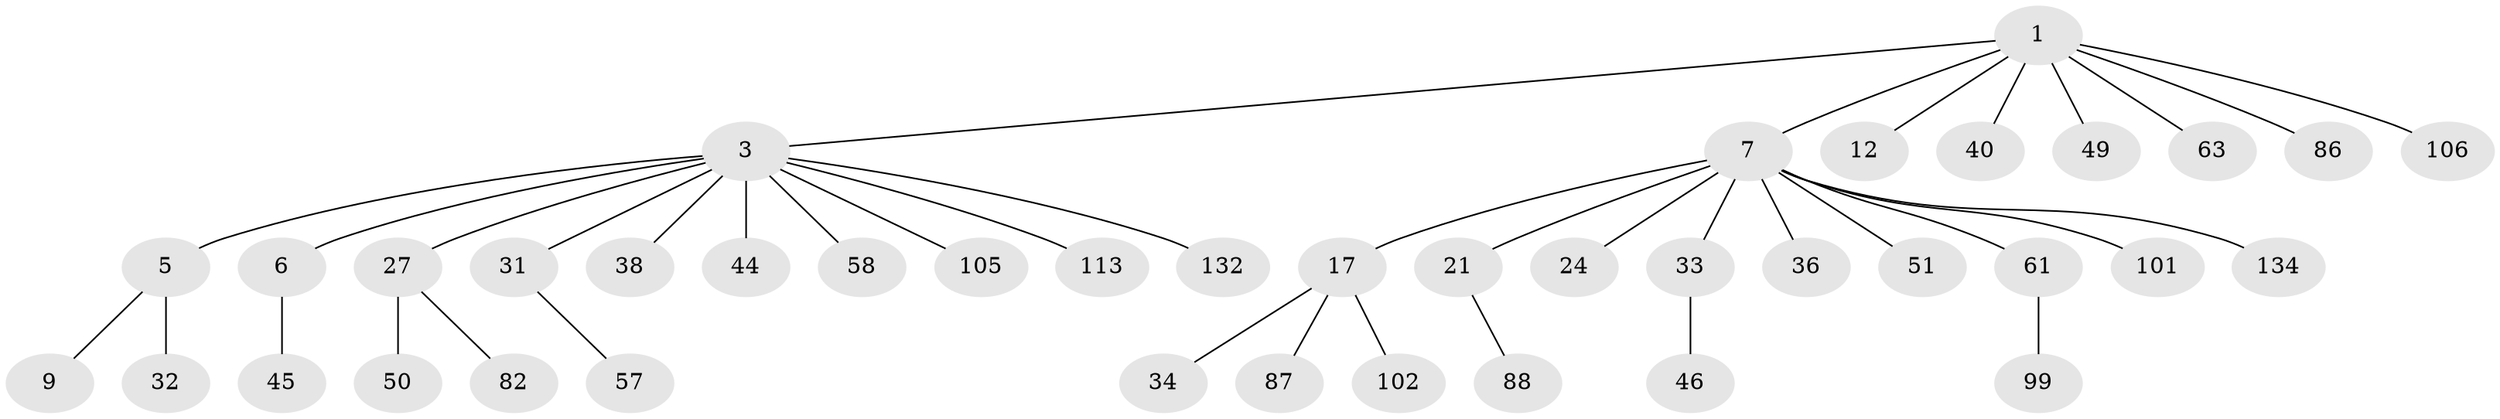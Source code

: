 // original degree distribution, {6: 0.022388059701492536, 5: 0.029850746268656716, 3: 0.1417910447761194, 2: 0.2462686567164179, 4: 0.07462686567164178, 1: 0.48507462686567165}
// Generated by graph-tools (version 1.1) at 2025/19/03/04/25 18:19:20]
// undirected, 40 vertices, 39 edges
graph export_dot {
graph [start="1"]
  node [color=gray90,style=filled];
  1 [super="+2+8+26"];
  3 [super="+4+29+13"];
  5 [super="+77+19+119"];
  6 [super="+94"];
  7 [super="+10+30+79+15+11"];
  9 [super="+67+16"];
  12 [super="+81+108"];
  17 [super="+25+43+118"];
  21 [super="+93+80"];
  24 [super="+107+53"];
  27 [super="+70+47"];
  31 [super="+52+59"];
  32 [super="+42+69"];
  33 [super="+35"];
  34 [super="+131+71"];
  36 [super="+55"];
  38;
  40 [super="+72"];
  44 [super="+83"];
  45;
  46 [super="+48+64"];
  49;
  50;
  51 [super="+54"];
  57 [super="+109+129+73"];
  58 [super="+128+75"];
  61 [super="+76+103"];
  63;
  82 [super="+123"];
  86;
  87;
  88;
  99;
  101;
  102;
  105;
  106;
  113;
  132;
  134;
  1 -- 7;
  1 -- 40;
  1 -- 49;
  1 -- 3;
  1 -- 86;
  1 -- 106;
  1 -- 63;
  1 -- 12;
  3 -- 5;
  3 -- 6;
  3 -- 38;
  3 -- 105;
  3 -- 27;
  3 -- 44;
  3 -- 113;
  3 -- 132;
  3 -- 58;
  3 -- 31;
  5 -- 9;
  5 -- 32;
  6 -- 45;
  7 -- 17;
  7 -- 101;
  7 -- 134;
  7 -- 33;
  7 -- 51;
  7 -- 36;
  7 -- 21;
  7 -- 24;
  7 -- 61;
  17 -- 34;
  17 -- 102;
  17 -- 87;
  21 -- 88;
  27 -- 50;
  27 -- 82;
  31 -- 57;
  33 -- 46;
  61 -- 99;
}
